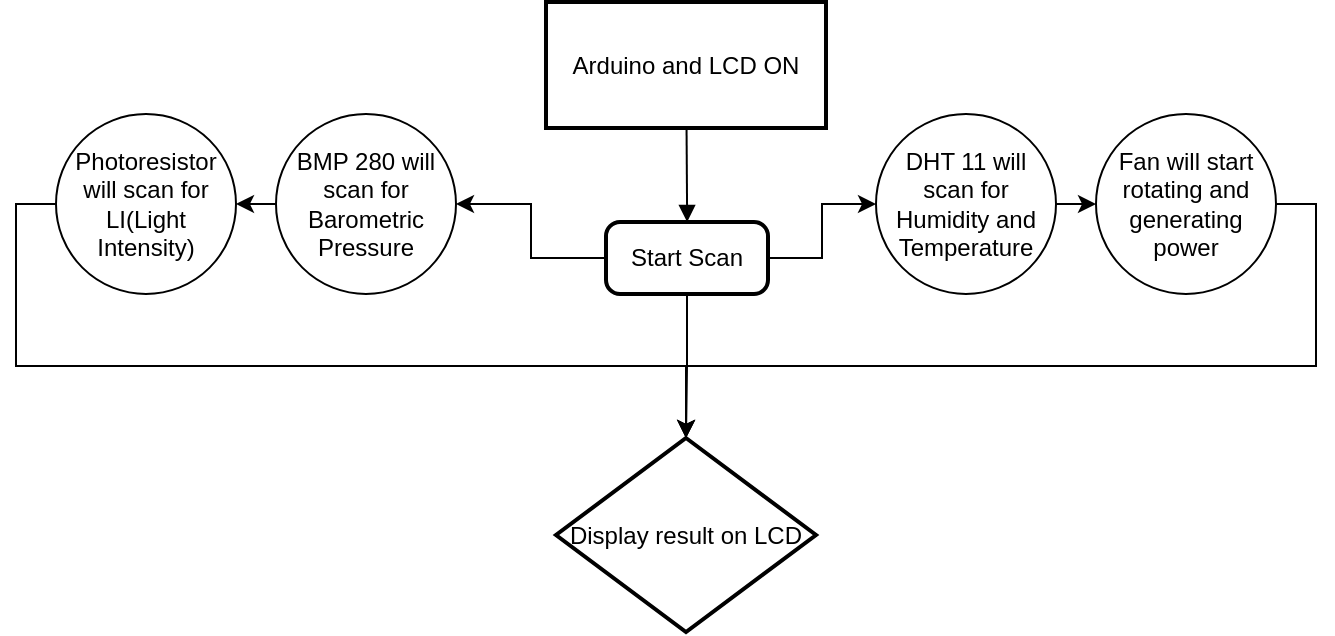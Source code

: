 <mxfile version="24.0.2" type="github">
  <diagram name="Page-1" id="4lC919Mn0j1O1hlxL7_Y">
    <mxGraphModel dx="2008" dy="1732" grid="1" gridSize="10" guides="1" tooltips="1" connect="1" arrows="1" fold="1" page="1" pageScale="1" pageWidth="850" pageHeight="1100" math="0" shadow="0">
      <root>
        <mxCell id="0" />
        <mxCell id="1" parent="0" />
        <mxCell id="2" value="Arduino and LCD ON" style="whiteSpace=wrap;strokeWidth=2;" parent="1" vertex="1">
          <mxGeometry x="85" y="-28" width="140" height="63" as="geometry" />
        </mxCell>
        <mxCell id="pezm39GG2dslDoqCfbj5-52" style="edgeStyle=orthogonalEdgeStyle;rounded=0;orthogonalLoop=1;jettySize=auto;html=1;entryX=0.5;entryY=0;entryDx=0;entryDy=0;" edge="1" parent="1" source="3" target="4">
          <mxGeometry relative="1" as="geometry" />
        </mxCell>
        <mxCell id="pezm39GG2dslDoqCfbj5-53" style="edgeStyle=orthogonalEdgeStyle;rounded=0;orthogonalLoop=1;jettySize=auto;html=1;exitX=1;exitY=0.5;exitDx=0;exitDy=0;entryX=0;entryY=0.5;entryDx=0;entryDy=0;" edge="1" parent="1" source="3" target="pezm39GG2dslDoqCfbj5-50">
          <mxGeometry relative="1" as="geometry" />
        </mxCell>
        <mxCell id="pezm39GG2dslDoqCfbj5-55" style="edgeStyle=orthogonalEdgeStyle;rounded=0;orthogonalLoop=1;jettySize=auto;html=1;exitX=0;exitY=0.5;exitDx=0;exitDy=0;entryX=1;entryY=0.5;entryDx=0;entryDy=0;" edge="1" parent="1" source="3" target="pezm39GG2dslDoqCfbj5-14">
          <mxGeometry relative="1" as="geometry" />
        </mxCell>
        <mxCell id="3" value="Start Scan" style="rounded=1;absoluteArcSize=1;arcSize=14;whiteSpace=wrap;strokeWidth=2;" parent="1" vertex="1">
          <mxGeometry x="115" y="82" width="81" height="36" as="geometry" />
        </mxCell>
        <mxCell id="4" value="Display result on LCD" style="rhombus;strokeWidth=2;whiteSpace=wrap;" parent="1" vertex="1">
          <mxGeometry x="90" y="190" width="130" height="97" as="geometry" />
        </mxCell>
        <mxCell id="7" value="" style="curved=1;startArrow=none;endArrow=block;exitX=0.502;exitY=1.012;entryX=0.501;entryY=0.012;" parent="1" source="2" target="3" edge="1">
          <mxGeometry relative="1" as="geometry">
            <Array as="points" />
          </mxGeometry>
        </mxCell>
        <mxCell id="pezm39GG2dslDoqCfbj5-56" style="edgeStyle=orthogonalEdgeStyle;rounded=0;orthogonalLoop=1;jettySize=auto;html=1;exitX=0;exitY=0.5;exitDx=0;exitDy=0;entryX=1;entryY=0.5;entryDx=0;entryDy=0;" edge="1" parent="1" source="pezm39GG2dslDoqCfbj5-14" target="pezm39GG2dslDoqCfbj5-15">
          <mxGeometry relative="1" as="geometry" />
        </mxCell>
        <mxCell id="pezm39GG2dslDoqCfbj5-14" value="BMP 280 will scan for Barometric Pressure" style="ellipse;whiteSpace=wrap;html=1;aspect=fixed;" vertex="1" parent="1">
          <mxGeometry x="-50" y="28" width="90" height="90" as="geometry" />
        </mxCell>
        <mxCell id="pezm39GG2dslDoqCfbj5-57" style="edgeStyle=orthogonalEdgeStyle;rounded=0;orthogonalLoop=1;jettySize=auto;html=1;exitX=0;exitY=0.5;exitDx=0;exitDy=0;entryX=0.5;entryY=0;entryDx=0;entryDy=0;" edge="1" parent="1" source="pezm39GG2dslDoqCfbj5-15" target="4">
          <mxGeometry relative="1" as="geometry" />
        </mxCell>
        <mxCell id="pezm39GG2dslDoqCfbj5-15" value="Photoresistor will scan for LI(Light Intensity)" style="ellipse;whiteSpace=wrap;html=1;aspect=fixed;" vertex="1" parent="1">
          <mxGeometry x="-160" y="28" width="90" height="90" as="geometry" />
        </mxCell>
        <mxCell id="pezm39GG2dslDoqCfbj5-54" style="edgeStyle=orthogonalEdgeStyle;rounded=0;orthogonalLoop=1;jettySize=auto;html=1;exitX=1;exitY=0.5;exitDx=0;exitDy=0;entryX=0;entryY=0.5;entryDx=0;entryDy=0;" edge="1" parent="1" source="pezm39GG2dslDoqCfbj5-50" target="pezm39GG2dslDoqCfbj5-51">
          <mxGeometry relative="1" as="geometry" />
        </mxCell>
        <mxCell id="pezm39GG2dslDoqCfbj5-50" value="DHT 11 will scan for Humidity and Temperature" style="ellipse;whiteSpace=wrap;html=1;aspect=fixed;" vertex="1" parent="1">
          <mxGeometry x="250" y="28" width="90" height="90" as="geometry" />
        </mxCell>
        <mxCell id="pezm39GG2dslDoqCfbj5-58" style="edgeStyle=orthogonalEdgeStyle;rounded=0;orthogonalLoop=1;jettySize=auto;html=1;exitX=1;exitY=0.5;exitDx=0;exitDy=0;entryX=0.5;entryY=0;entryDx=0;entryDy=0;" edge="1" parent="1" source="pezm39GG2dslDoqCfbj5-51" target="4">
          <mxGeometry relative="1" as="geometry">
            <mxPoint x="150" y="190" as="targetPoint" />
            <Array as="points">
              <mxPoint x="470" y="73" />
              <mxPoint x="470" y="154" />
              <mxPoint x="155" y="154" />
            </Array>
          </mxGeometry>
        </mxCell>
        <mxCell id="pezm39GG2dslDoqCfbj5-51" value="Fan will start rotating and generating power" style="ellipse;whiteSpace=wrap;html=1;aspect=fixed;" vertex="1" parent="1">
          <mxGeometry x="360" y="28" width="90" height="90" as="geometry" />
        </mxCell>
      </root>
    </mxGraphModel>
  </diagram>
</mxfile>
